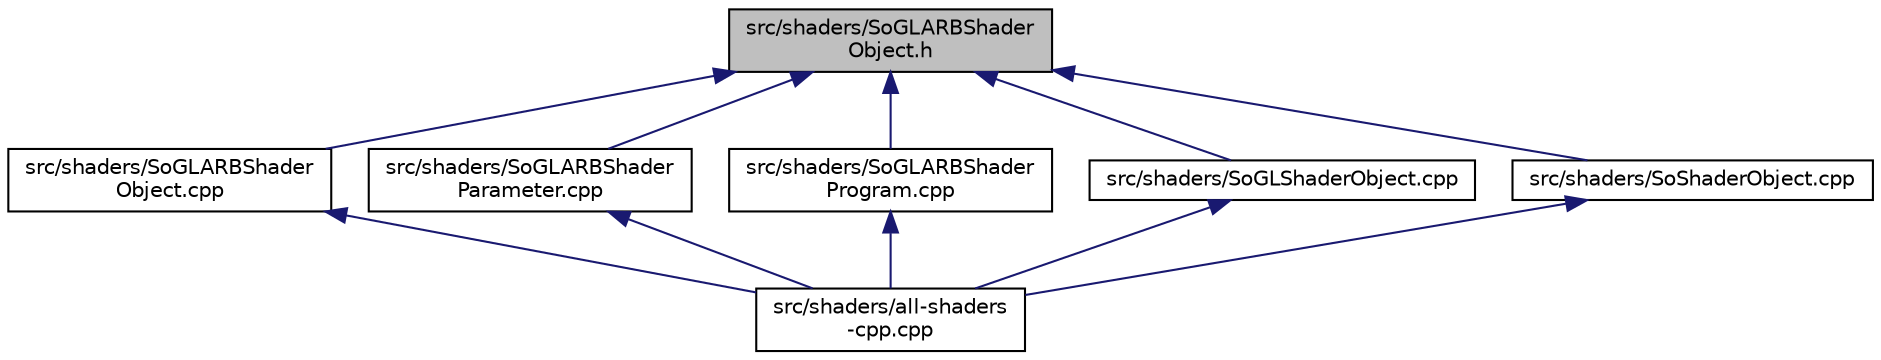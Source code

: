 digraph "src/shaders/SoGLARBShaderObject.h"
{
 // LATEX_PDF_SIZE
  edge [fontname="Helvetica",fontsize="10",labelfontname="Helvetica",labelfontsize="10"];
  node [fontname="Helvetica",fontsize="10",shape=record];
  Node1 [label="src/shaders/SoGLARBShader\lObject.h",height=0.2,width=0.4,color="black", fillcolor="grey75", style="filled", fontcolor="black",tooltip=" "];
  Node1 -> Node2 [dir="back",color="midnightblue",fontsize="10",style="solid",fontname="Helvetica"];
  Node2 [label="src/shaders/SoGLARBShader\lObject.cpp",height=0.2,width=0.4,color="black", fillcolor="white", style="filled",URL="$SoGLARBShaderObject_8cpp.html",tooltip=" "];
  Node2 -> Node3 [dir="back",color="midnightblue",fontsize="10",style="solid",fontname="Helvetica"];
  Node3 [label="src/shaders/all-shaders\l-cpp.cpp",height=0.2,width=0.4,color="black", fillcolor="white", style="filled",URL="$all-shaders-cpp_8cpp.html",tooltip=" "];
  Node1 -> Node4 [dir="back",color="midnightblue",fontsize="10",style="solid",fontname="Helvetica"];
  Node4 [label="src/shaders/SoGLARBShader\lParameter.cpp",height=0.2,width=0.4,color="black", fillcolor="white", style="filled",URL="$SoGLARBShaderParameter_8cpp.html",tooltip=" "];
  Node4 -> Node3 [dir="back",color="midnightblue",fontsize="10",style="solid",fontname="Helvetica"];
  Node1 -> Node5 [dir="back",color="midnightblue",fontsize="10",style="solid",fontname="Helvetica"];
  Node5 [label="src/shaders/SoGLARBShader\lProgram.cpp",height=0.2,width=0.4,color="black", fillcolor="white", style="filled",URL="$SoGLARBShaderProgram_8cpp.html",tooltip=" "];
  Node5 -> Node3 [dir="back",color="midnightblue",fontsize="10",style="solid",fontname="Helvetica"];
  Node1 -> Node6 [dir="back",color="midnightblue",fontsize="10",style="solid",fontname="Helvetica"];
  Node6 [label="src/shaders/SoGLShaderObject.cpp",height=0.2,width=0.4,color="black", fillcolor="white", style="filled",URL="$SoGLShaderObject_8cpp.html",tooltip=" "];
  Node6 -> Node3 [dir="back",color="midnightblue",fontsize="10",style="solid",fontname="Helvetica"];
  Node1 -> Node7 [dir="back",color="midnightblue",fontsize="10",style="solid",fontname="Helvetica"];
  Node7 [label="src/shaders/SoShaderObject.cpp",height=0.2,width=0.4,color="black", fillcolor="white", style="filled",URL="$SoShaderObject_8cpp.html",tooltip=" "];
  Node7 -> Node3 [dir="back",color="midnightblue",fontsize="10",style="solid",fontname="Helvetica"];
}
